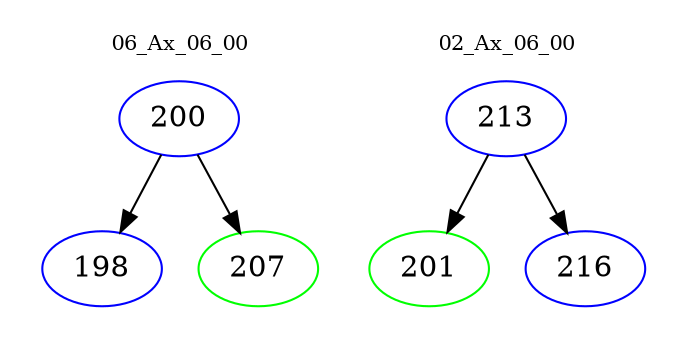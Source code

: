 digraph{
subgraph cluster_0 {
color = white
label = "06_Ax_06_00";
fontsize=10;
T0_200 [label="200", color="blue"]
T0_200 -> T0_198 [color="black"]
T0_198 [label="198", color="blue"]
T0_200 -> T0_207 [color="black"]
T0_207 [label="207", color="green"]
}
subgraph cluster_1 {
color = white
label = "02_Ax_06_00";
fontsize=10;
T1_213 [label="213", color="blue"]
T1_213 -> T1_201 [color="black"]
T1_201 [label="201", color="green"]
T1_213 -> T1_216 [color="black"]
T1_216 [label="216", color="blue"]
}
}
